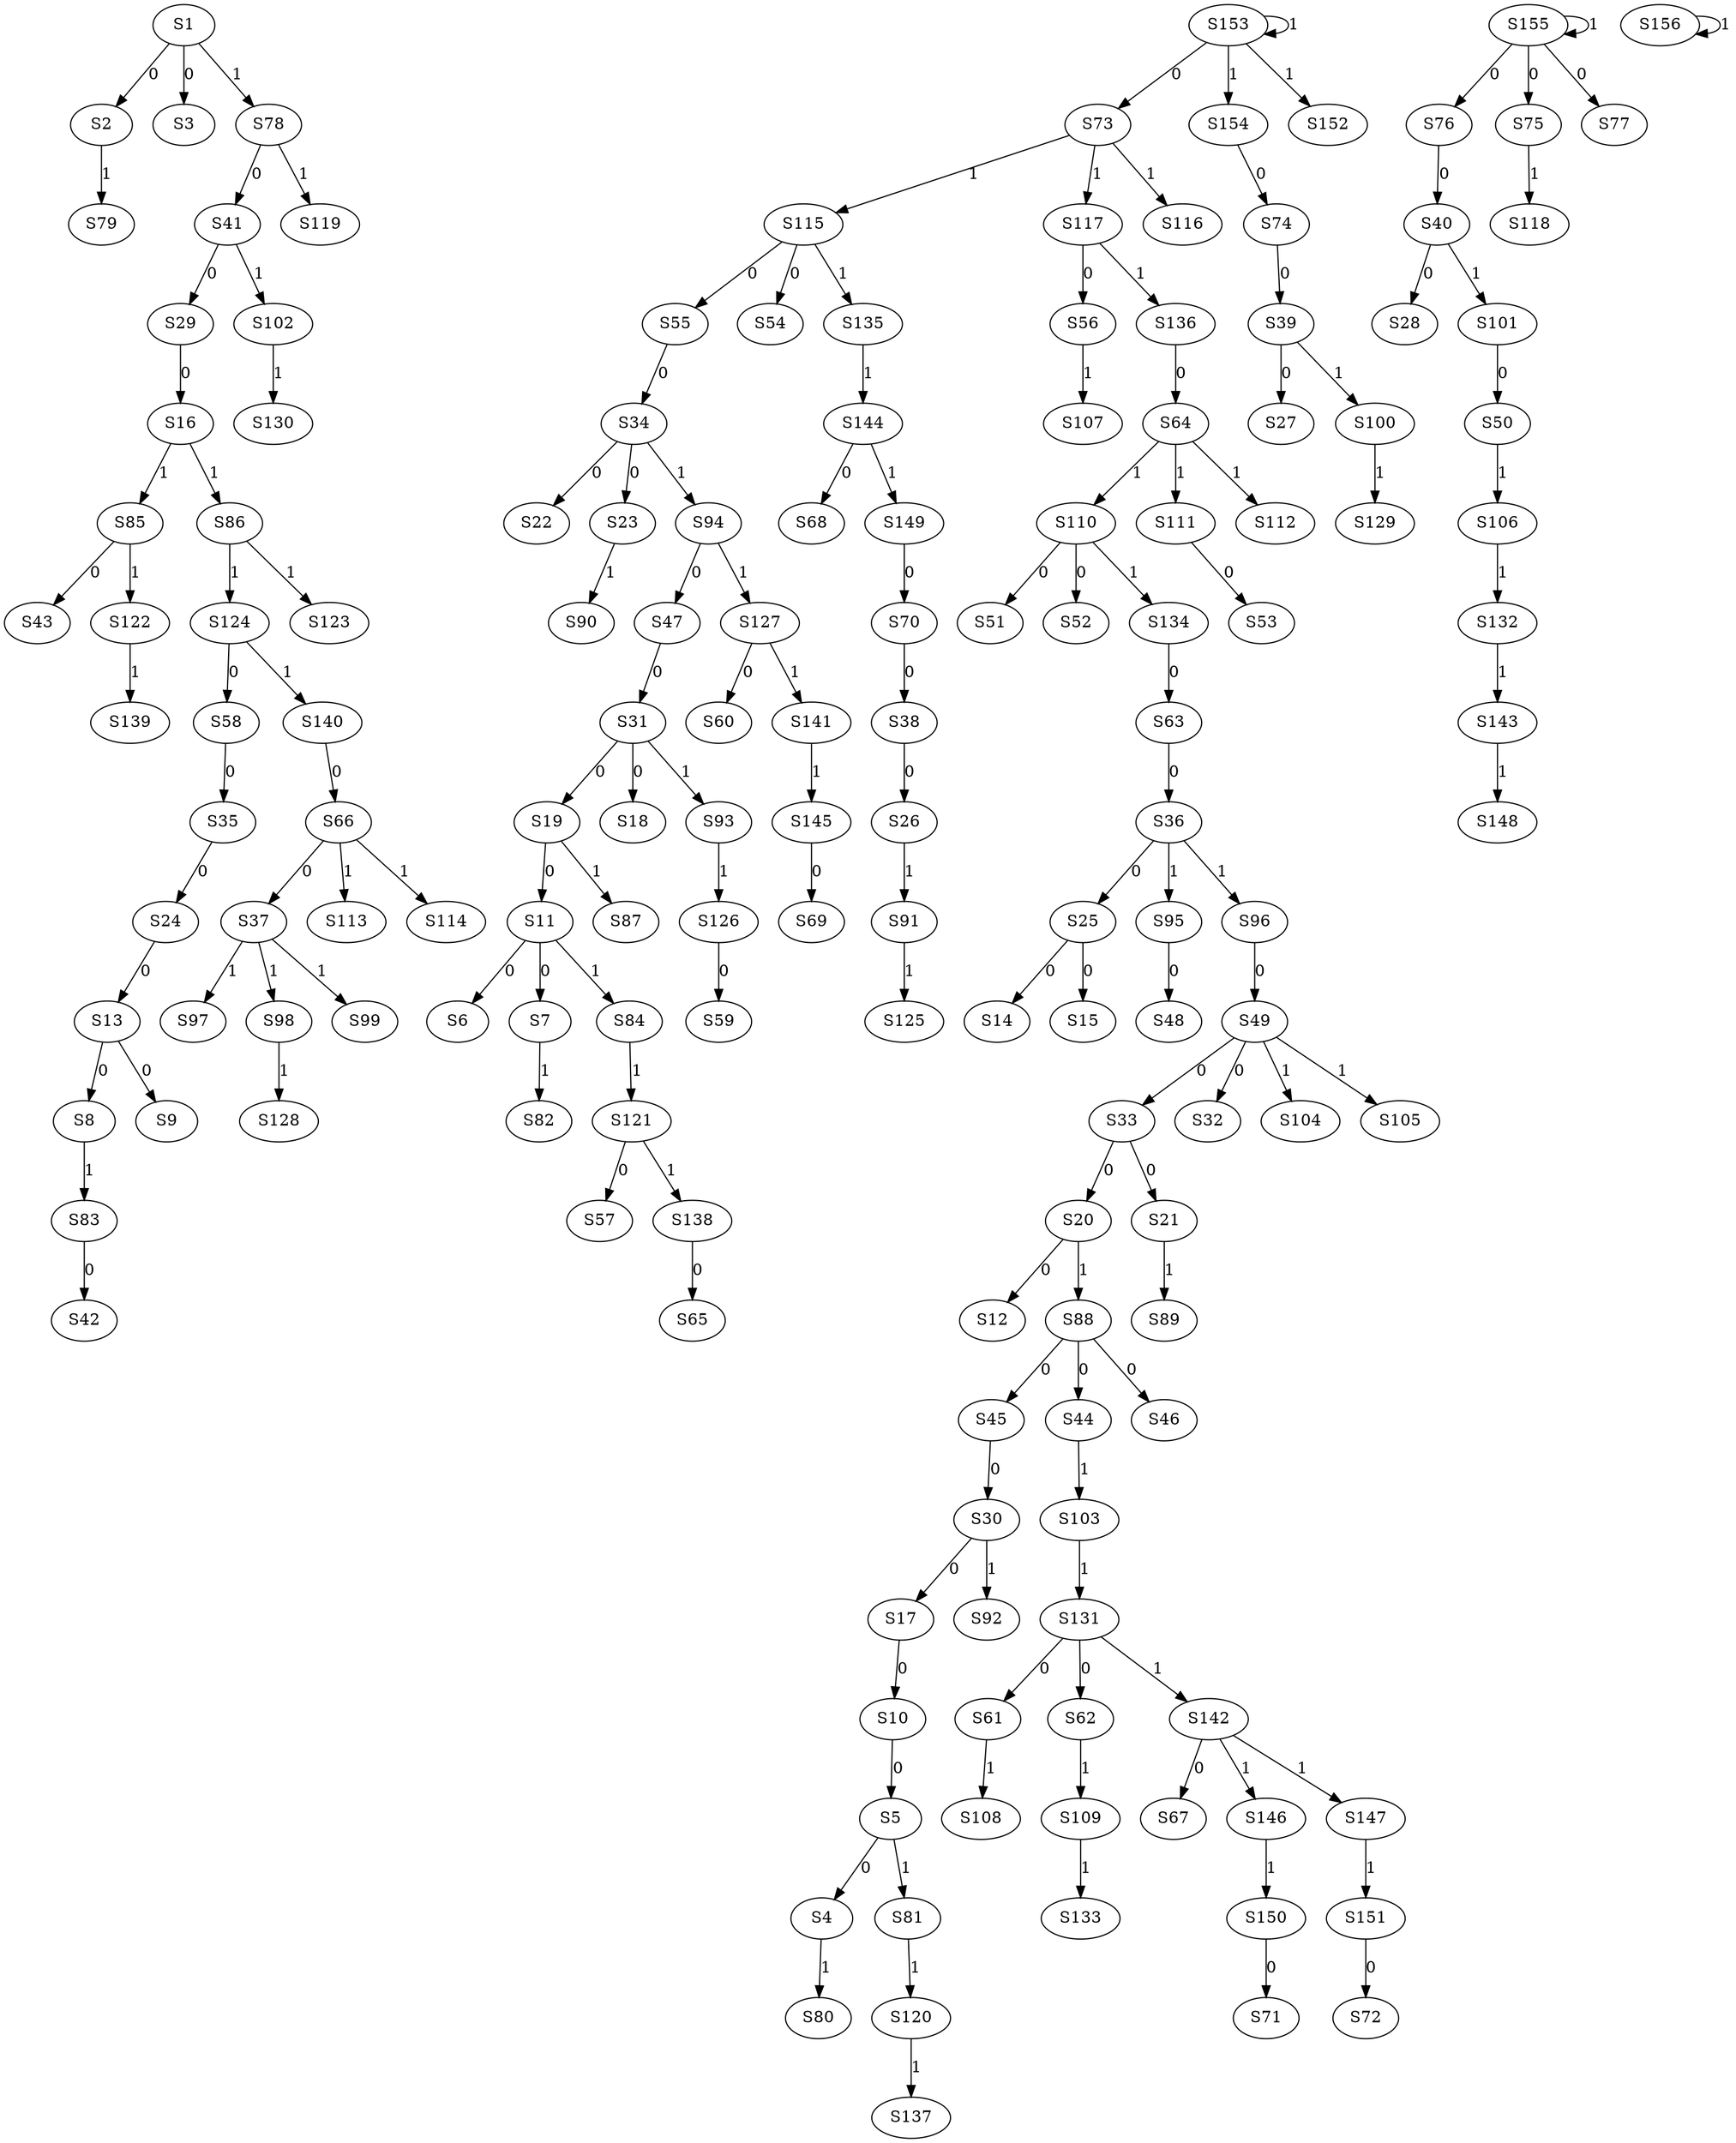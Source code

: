 strict digraph {
	S1 -> S2 [ label = 0 ];
	S1 -> S3 [ label = 0 ];
	S5 -> S4 [ label = 0 ];
	S10 -> S5 [ label = 0 ];
	S11 -> S6 [ label = 0 ];
	S11 -> S7 [ label = 0 ];
	S13 -> S8 [ label = 0 ];
	S13 -> S9 [ label = 0 ];
	S17 -> S10 [ label = 0 ];
	S19 -> S11 [ label = 0 ];
	S20 -> S12 [ label = 0 ];
	S24 -> S13 [ label = 0 ];
	S25 -> S14 [ label = 0 ];
	S25 -> S15 [ label = 0 ];
	S29 -> S16 [ label = 0 ];
	S30 -> S17 [ label = 0 ];
	S31 -> S18 [ label = 0 ];
	S31 -> S19 [ label = 0 ];
	S33 -> S20 [ label = 0 ];
	S33 -> S21 [ label = 0 ];
	S34 -> S22 [ label = 0 ];
	S34 -> S23 [ label = 0 ];
	S35 -> S24 [ label = 0 ];
	S36 -> S25 [ label = 0 ];
	S38 -> S26 [ label = 0 ];
	S39 -> S27 [ label = 0 ];
	S40 -> S28 [ label = 0 ];
	S41 -> S29 [ label = 0 ];
	S45 -> S30 [ label = 0 ];
	S47 -> S31 [ label = 0 ];
	S49 -> S32 [ label = 0 ];
	S49 -> S33 [ label = 0 ];
	S55 -> S34 [ label = 0 ];
	S58 -> S35 [ label = 0 ];
	S63 -> S36 [ label = 0 ];
	S66 -> S37 [ label = 0 ];
	S70 -> S38 [ label = 0 ];
	S74 -> S39 [ label = 0 ];
	S76 -> S40 [ label = 0 ];
	S78 -> S41 [ label = 0 ];
	S83 -> S42 [ label = 0 ];
	S85 -> S43 [ label = 0 ];
	S88 -> S44 [ label = 0 ];
	S88 -> S45 [ label = 0 ];
	S88 -> S46 [ label = 0 ];
	S94 -> S47 [ label = 0 ];
	S95 -> S48 [ label = 0 ];
	S96 -> S49 [ label = 0 ];
	S101 -> S50 [ label = 0 ];
	S110 -> S51 [ label = 0 ];
	S110 -> S52 [ label = 0 ];
	S111 -> S53 [ label = 0 ];
	S115 -> S54 [ label = 0 ];
	S115 -> S55 [ label = 0 ];
	S117 -> S56 [ label = 0 ];
	S121 -> S57 [ label = 0 ];
	S124 -> S58 [ label = 0 ];
	S126 -> S59 [ label = 0 ];
	S127 -> S60 [ label = 0 ];
	S131 -> S61 [ label = 0 ];
	S131 -> S62 [ label = 0 ];
	S134 -> S63 [ label = 0 ];
	S136 -> S64 [ label = 0 ];
	S138 -> S65 [ label = 0 ];
	S140 -> S66 [ label = 0 ];
	S142 -> S67 [ label = 0 ];
	S144 -> S68 [ label = 0 ];
	S145 -> S69 [ label = 0 ];
	S149 -> S70 [ label = 0 ];
	S150 -> S71 [ label = 0 ];
	S151 -> S72 [ label = 0 ];
	S153 -> S73 [ label = 0 ];
	S154 -> S74 [ label = 0 ];
	S155 -> S75 [ label = 0 ];
	S155 -> S76 [ label = 0 ];
	S155 -> S77 [ label = 0 ];
	S1 -> S78 [ label = 1 ];
	S2 -> S79 [ label = 1 ];
	S4 -> S80 [ label = 1 ];
	S5 -> S81 [ label = 1 ];
	S7 -> S82 [ label = 1 ];
	S8 -> S83 [ label = 1 ];
	S11 -> S84 [ label = 1 ];
	S16 -> S85 [ label = 1 ];
	S16 -> S86 [ label = 1 ];
	S19 -> S87 [ label = 1 ];
	S20 -> S88 [ label = 1 ];
	S21 -> S89 [ label = 1 ];
	S23 -> S90 [ label = 1 ];
	S26 -> S91 [ label = 1 ];
	S30 -> S92 [ label = 1 ];
	S31 -> S93 [ label = 1 ];
	S34 -> S94 [ label = 1 ];
	S36 -> S95 [ label = 1 ];
	S36 -> S96 [ label = 1 ];
	S37 -> S97 [ label = 1 ];
	S37 -> S98 [ label = 1 ];
	S37 -> S99 [ label = 1 ];
	S39 -> S100 [ label = 1 ];
	S40 -> S101 [ label = 1 ];
	S41 -> S102 [ label = 1 ];
	S44 -> S103 [ label = 1 ];
	S49 -> S104 [ label = 1 ];
	S49 -> S105 [ label = 1 ];
	S50 -> S106 [ label = 1 ];
	S56 -> S107 [ label = 1 ];
	S61 -> S108 [ label = 1 ];
	S62 -> S109 [ label = 1 ];
	S64 -> S110 [ label = 1 ];
	S64 -> S111 [ label = 1 ];
	S64 -> S112 [ label = 1 ];
	S66 -> S113 [ label = 1 ];
	S66 -> S114 [ label = 1 ];
	S73 -> S115 [ label = 1 ];
	S73 -> S116 [ label = 1 ];
	S73 -> S117 [ label = 1 ];
	S75 -> S118 [ label = 1 ];
	S78 -> S119 [ label = 1 ];
	S81 -> S120 [ label = 1 ];
	S84 -> S121 [ label = 1 ];
	S85 -> S122 [ label = 1 ];
	S86 -> S123 [ label = 1 ];
	S86 -> S124 [ label = 1 ];
	S91 -> S125 [ label = 1 ];
	S93 -> S126 [ label = 1 ];
	S94 -> S127 [ label = 1 ];
	S98 -> S128 [ label = 1 ];
	S100 -> S129 [ label = 1 ];
	S102 -> S130 [ label = 1 ];
	S103 -> S131 [ label = 1 ];
	S106 -> S132 [ label = 1 ];
	S109 -> S133 [ label = 1 ];
	S110 -> S134 [ label = 1 ];
	S115 -> S135 [ label = 1 ];
	S117 -> S136 [ label = 1 ];
	S120 -> S137 [ label = 1 ];
	S121 -> S138 [ label = 1 ];
	S122 -> S139 [ label = 1 ];
	S124 -> S140 [ label = 1 ];
	S127 -> S141 [ label = 1 ];
	S131 -> S142 [ label = 1 ];
	S132 -> S143 [ label = 1 ];
	S135 -> S144 [ label = 1 ];
	S141 -> S145 [ label = 1 ];
	S142 -> S146 [ label = 1 ];
	S142 -> S147 [ label = 1 ];
	S143 -> S148 [ label = 1 ];
	S144 -> S149 [ label = 1 ];
	S146 -> S150 [ label = 1 ];
	S147 -> S151 [ label = 1 ];
	S153 -> S152 [ label = 1 ];
	S153 -> S153 [ label = 1 ];
	S153 -> S154 [ label = 1 ];
	S155 -> S155 [ label = 1 ];
	S156 -> S156 [ label = 1 ];
}